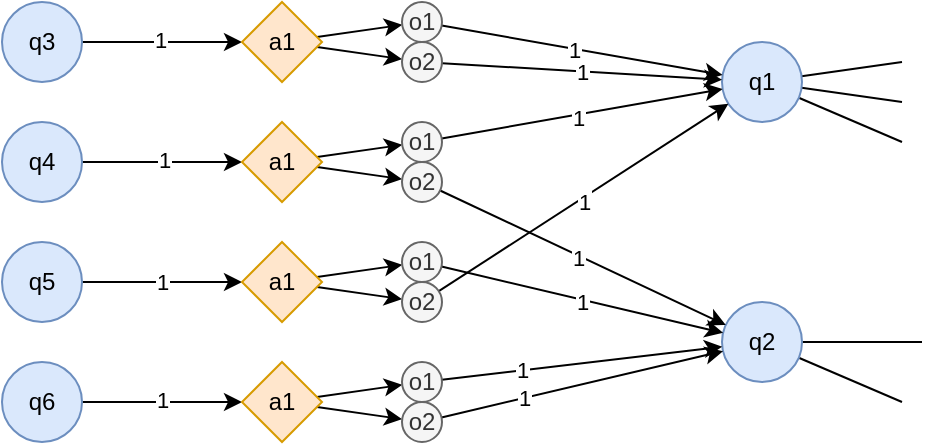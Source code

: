 <mxfile version="20.6.1" type="device" pages="4"><diagram id="MVy_TFlrahvx4tFihHaz" name="exhaustive-backup"><mxGraphModel dx="601" dy="447" grid="1" gridSize="10" guides="1" tooltips="1" connect="1" arrows="1" fold="1" page="1" pageScale="1" pageWidth="1169" pageHeight="827" math="0" shadow="0"><root><mxCell id="0"/><mxCell id="1" parent="0"/><mxCell id="obQ3htd_sz3xnoztkVlF-36" style="edgeStyle=none;rounded=0;orthogonalLoop=1;jettySize=auto;html=1;" edge="1" parent="1" source="obQ3htd_sz3xnoztkVlF-4" target="obQ3htd_sz3xnoztkVlF-6"><mxGeometry relative="1" as="geometry"/></mxCell><mxCell id="2yMp_U23zr6mJAAuqa83-34" value="1" style="edgeLabel;html=1;align=center;verticalAlign=middle;resizable=0;points=[];" vertex="1" connectable="0" parent="obQ3htd_sz3xnoztkVlF-36"><mxGeometry x="-0.024" y="1" relative="1" as="geometry"><mxPoint as="offset"/></mxGeometry></mxCell><mxCell id="obQ3htd_sz3xnoztkVlF-4" value="q3" style="ellipse;whiteSpace=wrap;html=1;aspect=fixed;fillColor=#dae8fc;strokeColor=#6c8ebf;" vertex="1" parent="1"><mxGeometry x="160" y="180" width="40" height="40" as="geometry"/></mxCell><mxCell id="2yMp_U23zr6mJAAuqa83-3" style="edgeStyle=none;rounded=0;orthogonalLoop=1;jettySize=auto;html=1;endArrow=classic;endFill=1;" edge="1" parent="1" source="obQ3htd_sz3xnoztkVlF-6" target="2yMp_U23zr6mJAAuqa83-1"><mxGeometry relative="1" as="geometry"/></mxCell><mxCell id="2yMp_U23zr6mJAAuqa83-4" style="edgeStyle=none;rounded=0;orthogonalLoop=1;jettySize=auto;html=1;endArrow=classic;endFill=1;" edge="1" parent="1" source="obQ3htd_sz3xnoztkVlF-6" target="2yMp_U23zr6mJAAuqa83-2"><mxGeometry relative="1" as="geometry"/></mxCell><mxCell id="obQ3htd_sz3xnoztkVlF-6" value="a1" style="rhombus;whiteSpace=wrap;html=1;aspect=fixed;fillColor=#ffe6cc;strokeColor=#d79b00;" vertex="1" parent="1"><mxGeometry x="280" y="180" width="40" height="40" as="geometry"/></mxCell><mxCell id="obQ3htd_sz3xnoztkVlF-37" style="edgeStyle=none;rounded=0;orthogonalLoop=1;jettySize=auto;html=1;" edge="1" parent="1" source="obQ3htd_sz3xnoztkVlF-13" target="obQ3htd_sz3xnoztkVlF-14"><mxGeometry relative="1" as="geometry"/></mxCell><mxCell id="2yMp_U23zr6mJAAuqa83-35" value="1" style="edgeLabel;html=1;align=center;verticalAlign=middle;resizable=0;points=[];" vertex="1" connectable="0" parent="obQ3htd_sz3xnoztkVlF-37"><mxGeometry x="0.018" y="1" relative="1" as="geometry"><mxPoint as="offset"/></mxGeometry></mxCell><mxCell id="obQ3htd_sz3xnoztkVlF-13" value="q4" style="ellipse;whiteSpace=wrap;html=1;aspect=fixed;fillColor=#dae8fc;strokeColor=#6c8ebf;" vertex="1" parent="1"><mxGeometry x="160" y="240" width="40" height="40" as="geometry"/></mxCell><mxCell id="2yMp_U23zr6mJAAuqa83-15" style="edgeStyle=none;rounded=0;orthogonalLoop=1;jettySize=auto;html=1;endArrow=classic;endFill=1;" edge="1" parent="1" source="obQ3htd_sz3xnoztkVlF-14" target="2yMp_U23zr6mJAAuqa83-6"><mxGeometry relative="1" as="geometry"/></mxCell><mxCell id="2yMp_U23zr6mJAAuqa83-16" style="edgeStyle=none;rounded=0;orthogonalLoop=1;jettySize=auto;html=1;endArrow=classic;endFill=1;" edge="1" parent="1" source="obQ3htd_sz3xnoztkVlF-14" target="2yMp_U23zr6mJAAuqa83-5"><mxGeometry relative="1" as="geometry"/></mxCell><mxCell id="obQ3htd_sz3xnoztkVlF-14" value="a1" style="rhombus;whiteSpace=wrap;html=1;aspect=fixed;fillColor=#ffe6cc;strokeColor=#d79b00;" vertex="1" parent="1"><mxGeometry x="280" y="240" width="40" height="40" as="geometry"/></mxCell><mxCell id="obQ3htd_sz3xnoztkVlF-38" value="1" style="edgeStyle=none;rounded=0;orthogonalLoop=1;jettySize=auto;html=1;" edge="1" parent="1" source="obQ3htd_sz3xnoztkVlF-18" target="obQ3htd_sz3xnoztkVlF-19"><mxGeometry relative="1" as="geometry"/></mxCell><mxCell id="obQ3htd_sz3xnoztkVlF-18" value="q5" style="ellipse;whiteSpace=wrap;html=1;aspect=fixed;fillColor=#dae8fc;strokeColor=#6c8ebf;" vertex="1" parent="1"><mxGeometry x="160" y="300" width="40" height="40" as="geometry"/></mxCell><mxCell id="2yMp_U23zr6mJAAuqa83-13" style="edgeStyle=none;rounded=0;orthogonalLoop=1;jettySize=auto;html=1;endArrow=classic;endFill=1;" edge="1" parent="1" source="obQ3htd_sz3xnoztkVlF-19" target="2yMp_U23zr6mJAAuqa83-8"><mxGeometry relative="1" as="geometry"/></mxCell><mxCell id="2yMp_U23zr6mJAAuqa83-14" style="edgeStyle=none;rounded=0;orthogonalLoop=1;jettySize=auto;html=1;endArrow=classic;endFill=1;" edge="1" parent="1" source="obQ3htd_sz3xnoztkVlF-19" target="2yMp_U23zr6mJAAuqa83-7"><mxGeometry relative="1" as="geometry"/></mxCell><mxCell id="obQ3htd_sz3xnoztkVlF-19" value="a1" style="rhombus;whiteSpace=wrap;html=1;aspect=fixed;fillColor=#ffe6cc;strokeColor=#d79b00;" vertex="1" parent="1"><mxGeometry x="280" y="300" width="40" height="40" as="geometry"/></mxCell><mxCell id="obQ3htd_sz3xnoztkVlF-39" style="edgeStyle=none;rounded=0;orthogonalLoop=1;jettySize=auto;html=1;" edge="1" parent="1" source="obQ3htd_sz3xnoztkVlF-21" target="obQ3htd_sz3xnoztkVlF-22"><mxGeometry relative="1" as="geometry"/></mxCell><mxCell id="2yMp_U23zr6mJAAuqa83-36" value="1" style="edgeLabel;html=1;align=center;verticalAlign=middle;resizable=0;points=[];" vertex="1" connectable="0" parent="obQ3htd_sz3xnoztkVlF-39"><mxGeometry x="0.004" y="1" relative="1" as="geometry"><mxPoint as="offset"/></mxGeometry></mxCell><mxCell id="obQ3htd_sz3xnoztkVlF-21" value="q6" style="ellipse;whiteSpace=wrap;html=1;aspect=fixed;fillColor=#dae8fc;strokeColor=#6c8ebf;" vertex="1" parent="1"><mxGeometry x="160" y="360" width="40" height="40" as="geometry"/></mxCell><mxCell id="2yMp_U23zr6mJAAuqa83-11" style="edgeStyle=none;rounded=0;orthogonalLoop=1;jettySize=auto;html=1;endArrow=classic;endFill=1;" edge="1" parent="1" source="obQ3htd_sz3xnoztkVlF-22" target="2yMp_U23zr6mJAAuqa83-10"><mxGeometry relative="1" as="geometry"/></mxCell><mxCell id="2yMp_U23zr6mJAAuqa83-12" style="edgeStyle=none;rounded=0;orthogonalLoop=1;jettySize=auto;html=1;endArrow=classic;endFill=1;" edge="1" parent="1" source="obQ3htd_sz3xnoztkVlF-22" target="2yMp_U23zr6mJAAuqa83-9"><mxGeometry relative="1" as="geometry"/></mxCell><mxCell id="obQ3htd_sz3xnoztkVlF-22" value="a1" style="rhombus;whiteSpace=wrap;html=1;aspect=fixed;fillColor=#ffe6cc;strokeColor=#d79b00;" vertex="1" parent="1"><mxGeometry x="280" y="360" width="40" height="40" as="geometry"/></mxCell><mxCell id="nk7TMmY-0yrjz8QHl-qQ-1" style="edgeStyle=none;rounded=0;orthogonalLoop=1;jettySize=auto;html=1;endArrow=none;endFill=0;" edge="1" parent="1" source="nk7TMmY-0yrjz8QHl-qQ-4"><mxGeometry relative="1" as="geometry"><mxPoint x="610" y="210" as="targetPoint"/></mxGeometry></mxCell><mxCell id="nk7TMmY-0yrjz8QHl-qQ-2" style="edgeStyle=none;rounded=0;orthogonalLoop=1;jettySize=auto;html=1;endArrow=none;endFill=0;" edge="1" parent="1" source="nk7TMmY-0yrjz8QHl-qQ-4"><mxGeometry relative="1" as="geometry"><mxPoint x="610" y="230" as="targetPoint"/></mxGeometry></mxCell><mxCell id="nk7TMmY-0yrjz8QHl-qQ-3" style="edgeStyle=none;rounded=0;orthogonalLoop=1;jettySize=auto;html=1;endArrow=none;endFill=0;" edge="1" parent="1" source="nk7TMmY-0yrjz8QHl-qQ-4"><mxGeometry relative="1" as="geometry"><mxPoint x="610" y="250" as="targetPoint"/></mxGeometry></mxCell><mxCell id="nk7TMmY-0yrjz8QHl-qQ-4" value="q1" style="ellipse;whiteSpace=wrap;html=1;aspect=fixed;fillColor=#dae8fc;strokeColor=#6c8ebf;" vertex="1" parent="1"><mxGeometry x="520" y="200" width="40" height="40" as="geometry"/></mxCell><mxCell id="nk7TMmY-0yrjz8QHl-qQ-5" style="edgeStyle=none;rounded=0;orthogonalLoop=1;jettySize=auto;html=1;endArrow=none;endFill=0;" edge="1" parent="1" source="nk7TMmY-0yrjz8QHl-qQ-7"><mxGeometry relative="1" as="geometry"><mxPoint x="620" y="350" as="targetPoint"/></mxGeometry></mxCell><mxCell id="nk7TMmY-0yrjz8QHl-qQ-6" style="edgeStyle=none;rounded=0;orthogonalLoop=1;jettySize=auto;html=1;endArrow=none;endFill=0;" edge="1" parent="1" source="nk7TMmY-0yrjz8QHl-qQ-7"><mxGeometry relative="1" as="geometry"><mxPoint x="610" y="380" as="targetPoint"/></mxGeometry></mxCell><mxCell id="nk7TMmY-0yrjz8QHl-qQ-7" value="q2" style="ellipse;whiteSpace=wrap;html=1;aspect=fixed;fillColor=#dae8fc;strokeColor=#6c8ebf;" vertex="1" parent="1"><mxGeometry x="520" y="330" width="40" height="40" as="geometry"/></mxCell><mxCell id="2yMp_U23zr6mJAAuqa83-17" style="edgeStyle=none;rounded=0;orthogonalLoop=1;jettySize=auto;html=1;endArrow=classic;endFill=1;" edge="1" parent="1" source="2yMp_U23zr6mJAAuqa83-1" target="nk7TMmY-0yrjz8QHl-qQ-4"><mxGeometry relative="1" as="geometry"/></mxCell><mxCell id="2yMp_U23zr6mJAAuqa83-33" value="1" style="edgeLabel;html=1;align=center;verticalAlign=middle;resizable=0;points=[];" vertex="1" connectable="0" parent="2yMp_U23zr6mJAAuqa83-17"><mxGeometry x="-0.063" relative="1" as="geometry"><mxPoint as="offset"/></mxGeometry></mxCell><mxCell id="2yMp_U23zr6mJAAuqa83-1" value="o1" style="ellipse;whiteSpace=wrap;html=1;aspect=fixed;fillColor=#f5f5f5;fontColor=#333333;strokeColor=#666666;" vertex="1" parent="1"><mxGeometry x="360" y="180" width="20" height="20" as="geometry"/></mxCell><mxCell id="2yMp_U23zr6mJAAuqa83-18" value="1" style="edgeStyle=none;rounded=0;orthogonalLoop=1;jettySize=auto;html=1;endArrow=classic;endFill=1;" edge="1" parent="1" source="2yMp_U23zr6mJAAuqa83-2" target="nk7TMmY-0yrjz8QHl-qQ-4"><mxGeometry relative="1" as="geometry"/></mxCell><mxCell id="2yMp_U23zr6mJAAuqa83-2" value="o2" style="ellipse;whiteSpace=wrap;html=1;aspect=fixed;fillColor=#f5f5f5;fontColor=#333333;strokeColor=#666666;" vertex="1" parent="1"><mxGeometry x="360" y="200" width="20" height="20" as="geometry"/></mxCell><mxCell id="2yMp_U23zr6mJAAuqa83-19" style="edgeStyle=none;rounded=0;orthogonalLoop=1;jettySize=auto;html=1;endArrow=classic;endFill=1;" edge="1" parent="1" source="2yMp_U23zr6mJAAuqa83-5" target="nk7TMmY-0yrjz8QHl-qQ-4"><mxGeometry relative="1" as="geometry"/></mxCell><mxCell id="2yMp_U23zr6mJAAuqa83-30" value="1" style="edgeLabel;html=1;align=center;verticalAlign=middle;resizable=0;points=[];" vertex="1" connectable="0" parent="2yMp_U23zr6mJAAuqa83-19"><mxGeometry x="-0.032" y="-1" relative="1" as="geometry"><mxPoint as="offset"/></mxGeometry></mxCell><mxCell id="2yMp_U23zr6mJAAuqa83-5" value="o1" style="ellipse;whiteSpace=wrap;html=1;aspect=fixed;fillColor=#f5f5f5;fontColor=#333333;strokeColor=#666666;" vertex="1" parent="1"><mxGeometry x="360" y="240" width="20" height="20" as="geometry"/></mxCell><mxCell id="2yMp_U23zr6mJAAuqa83-20" style="edgeStyle=none;rounded=0;orthogonalLoop=1;jettySize=auto;html=1;endArrow=classic;endFill=1;" edge="1" parent="1" source="2yMp_U23zr6mJAAuqa83-6" target="nk7TMmY-0yrjz8QHl-qQ-7"><mxGeometry relative="1" as="geometry"/></mxCell><mxCell id="2yMp_U23zr6mJAAuqa83-31" value="1" style="edgeLabel;html=1;align=center;verticalAlign=middle;resizable=0;points=[];" vertex="1" connectable="0" parent="2yMp_U23zr6mJAAuqa83-20"><mxGeometry x="-0.032" y="-1" relative="1" as="geometry"><mxPoint as="offset"/></mxGeometry></mxCell><mxCell id="2yMp_U23zr6mJAAuqa83-6" value="o2" style="ellipse;whiteSpace=wrap;html=1;aspect=fixed;fillColor=#f5f5f5;fontColor=#333333;strokeColor=#666666;" vertex="1" parent="1"><mxGeometry x="360" y="260" width="20" height="20" as="geometry"/></mxCell><mxCell id="2yMp_U23zr6mJAAuqa83-21" style="edgeStyle=none;rounded=0;orthogonalLoop=1;jettySize=auto;html=1;endArrow=classic;endFill=1;" edge="1" parent="1" source="2yMp_U23zr6mJAAuqa83-7" target="nk7TMmY-0yrjz8QHl-qQ-7"><mxGeometry relative="1" as="geometry"/></mxCell><mxCell id="2yMp_U23zr6mJAAuqa83-27" value="1" style="edgeLabel;html=1;align=center;verticalAlign=middle;resizable=0;points=[];" vertex="1" connectable="0" parent="2yMp_U23zr6mJAAuqa83-21"><mxGeometry x="-0.369" relative="1" as="geometry"><mxPoint x="26" y="7" as="offset"/></mxGeometry></mxCell><mxCell id="2yMp_U23zr6mJAAuqa83-7" value="o1" style="ellipse;whiteSpace=wrap;html=1;aspect=fixed;fillColor=#f5f5f5;fontColor=#333333;strokeColor=#666666;" vertex="1" parent="1"><mxGeometry x="360" y="300" width="20" height="20" as="geometry"/></mxCell><mxCell id="2yMp_U23zr6mJAAuqa83-22" style="edgeStyle=none;rounded=0;orthogonalLoop=1;jettySize=auto;html=1;endArrow=classic;endFill=1;" edge="1" parent="1" source="2yMp_U23zr6mJAAuqa83-8" target="nk7TMmY-0yrjz8QHl-qQ-4"><mxGeometry relative="1" as="geometry"/></mxCell><mxCell id="2yMp_U23zr6mJAAuqa83-29" value="1" style="edgeLabel;html=1;align=center;verticalAlign=middle;resizable=0;points=[];" vertex="1" connectable="0" parent="2yMp_U23zr6mJAAuqa83-22"><mxGeometry x="-0.561" relative="1" as="geometry"><mxPoint x="40" y="-24" as="offset"/></mxGeometry></mxCell><mxCell id="2yMp_U23zr6mJAAuqa83-8" value="o2" style="ellipse;whiteSpace=wrap;html=1;aspect=fixed;fillColor=#f5f5f5;fontColor=#333333;strokeColor=#666666;" vertex="1" parent="1"><mxGeometry x="360" y="320" width="20" height="20" as="geometry"/></mxCell><mxCell id="2yMp_U23zr6mJAAuqa83-23" style="edgeStyle=none;rounded=0;orthogonalLoop=1;jettySize=auto;html=1;endArrow=classic;endFill=1;" edge="1" parent="1" source="2yMp_U23zr6mJAAuqa83-9" target="nk7TMmY-0yrjz8QHl-qQ-7"><mxGeometry relative="1" as="geometry"/></mxCell><mxCell id="2yMp_U23zr6mJAAuqa83-26" value="1" style="edgeLabel;html=1;align=center;verticalAlign=middle;resizable=0;points=[];" vertex="1" connectable="0" parent="2yMp_U23zr6mJAAuqa83-23"><mxGeometry x="-0.43" relative="1" as="geometry"><mxPoint as="offset"/></mxGeometry></mxCell><mxCell id="2yMp_U23zr6mJAAuqa83-9" value="o1" style="ellipse;whiteSpace=wrap;html=1;aspect=fixed;fillColor=#f5f5f5;fontColor=#333333;strokeColor=#666666;" vertex="1" parent="1"><mxGeometry x="360" y="360" width="20" height="20" as="geometry"/></mxCell><mxCell id="2yMp_U23zr6mJAAuqa83-24" style="edgeStyle=none;rounded=0;orthogonalLoop=1;jettySize=auto;html=1;endArrow=classic;endFill=1;" edge="1" parent="1" source="2yMp_U23zr6mJAAuqa83-10" target="nk7TMmY-0yrjz8QHl-qQ-7"><mxGeometry relative="1" as="geometry"/></mxCell><mxCell id="2yMp_U23zr6mJAAuqa83-25" value="1" style="edgeLabel;html=1;align=center;verticalAlign=middle;resizable=0;points=[];" vertex="1" connectable="0" parent="2yMp_U23zr6mJAAuqa83-24"><mxGeometry x="-0.414" relative="1" as="geometry"><mxPoint as="offset"/></mxGeometry></mxCell><mxCell id="2yMp_U23zr6mJAAuqa83-10" value="o2" style="ellipse;whiteSpace=wrap;html=1;aspect=fixed;fillColor=#f5f5f5;fontColor=#333333;strokeColor=#666666;" vertex="1" parent="1"><mxGeometry x="360" y="380" width="20" height="20" as="geometry"/></mxCell></root></mxGraphModel></diagram><diagram id="qOJnyEWflGdZ5CCu8p_-" name="fsc"><mxGraphModel dx="421" dy="313" grid="1" gridSize="10" guides="1" tooltips="1" connect="1" arrows="1" fold="1" page="1" pageScale="1" pageWidth="1169" pageHeight="827" math="0" shadow="0"><root><mxCell id="0"/><mxCell id="1" parent="0"/><mxCell id="DLr5lT490FnyK6hsYGxa-40" style="edgeStyle=none;rounded=0;orthogonalLoop=1;jettySize=auto;html=1;endArrow=classic;endFill=1;" edge="1" parent="1" source="DLr5lT490FnyK6hsYGxa-7" target="DLr5lT490FnyK6hsYGxa-12"><mxGeometry relative="1" as="geometry"/></mxCell><mxCell id="DLr5lT490FnyK6hsYGxa-44" value="0.2" style="edgeLabel;html=1;align=center;verticalAlign=middle;resizable=0;points=[];" vertex="1" connectable="0" parent="DLr5lT490FnyK6hsYGxa-40"><mxGeometry x="-0.057" y="2" relative="1" as="geometry"><mxPoint as="offset"/></mxGeometry></mxCell><mxCell id="DLr5lT490FnyK6hsYGxa-41" style="edgeStyle=none;rounded=0;orthogonalLoop=1;jettySize=auto;html=1;endArrow=classic;endFill=1;" edge="1" parent="1" source="DLr5lT490FnyK6hsYGxa-7" target="DLr5lT490FnyK6hsYGxa-39"><mxGeometry relative="1" as="geometry"/></mxCell><mxCell id="DLr5lT490FnyK6hsYGxa-45" value="0.8" style="edgeLabel;html=1;align=center;verticalAlign=middle;resizable=0;points=[];" vertex="1" connectable="0" parent="DLr5lT490FnyK6hsYGxa-41"><mxGeometry x="-0.431" y="-1" relative="1" as="geometry"><mxPoint x="1" y="9" as="offset"/></mxGeometry></mxCell><mxCell id="DLr5lT490FnyK6hsYGxa-7" value="q0" style="ellipse;whiteSpace=wrap;html=1;aspect=fixed;fillColor=#dae8fc;strokeColor=#6c8ebf;" vertex="1" parent="1"><mxGeometry x="320" y="240" width="40" height="40" as="geometry"/></mxCell><mxCell id="mSyzKFYgjxHfduIa2KDk-22" style="edgeStyle=none;rounded=0;orthogonalLoop=1;jettySize=auto;html=1;endArrow=classic;endFill=1;" edge="1" parent="1" source="DLr5lT490FnyK6hsYGxa-12" target="mSyzKFYgjxHfduIa2KDk-21"><mxGeometry relative="1" as="geometry"/></mxCell><mxCell id="mSyzKFYgjxHfduIa2KDk-29" style="edgeStyle=none;rounded=0;orthogonalLoop=1;jettySize=auto;html=1;endArrow=classic;endFill=1;" edge="1" parent="1" source="DLr5lT490FnyK6hsYGxa-12" target="mSyzKFYgjxHfduIa2KDk-28"><mxGeometry relative="1" as="geometry"/></mxCell><mxCell id="DLr5lT490FnyK6hsYGxa-12" value="a1" style="rhombus;whiteSpace=wrap;html=1;aspect=fixed;fillColor=#ffe6cc;strokeColor=#d79b00;" vertex="1" parent="1"><mxGeometry x="400" y="240" width="40" height="40" as="geometry"/></mxCell><mxCell id="mSyzKFYgjxHfduIa2KDk-2" value="" style="edgeStyle=orthogonalEdgeStyle;curved=1;rounded=0;orthogonalLoop=1;jettySize=auto;html=1;endArrow=classic;endFill=1;" edge="1" parent="1" source="DLr5lT490FnyK6hsYGxa-39" target="mSyzKFYgjxHfduIa2KDk-1"><mxGeometry relative="1" as="geometry"/></mxCell><mxCell id="mSyzKFYgjxHfduIa2KDk-8" style="rounded=0;orthogonalLoop=1;jettySize=auto;html=1;endArrow=classic;endFill=1;" edge="1" parent="1" source="DLr5lT490FnyK6hsYGxa-39" target="mSyzKFYgjxHfduIa2KDk-7"><mxGeometry relative="1" as="geometry"/></mxCell><mxCell id="DLr5lT490FnyK6hsYGxa-39" value="a2" style="rhombus;whiteSpace=wrap;html=1;aspect=fixed;fillColor=#ffe6cc;strokeColor=#d79b00;" vertex="1" parent="1"><mxGeometry x="320" y="320" width="40" height="40" as="geometry"/></mxCell><mxCell id="DLr5lT490FnyK6hsYGxa-53" style="edgeStyle=orthogonalEdgeStyle;curved=1;rounded=0;orthogonalLoop=1;jettySize=auto;html=1;endArrow=classic;endFill=1;" edge="1" parent="1" source="DLr5lT490FnyK6hsYGxa-42" target="DLr5lT490FnyK6hsYGxa-52"><mxGeometry relative="1" as="geometry"/></mxCell><mxCell id="DLr5lT490FnyK6hsYGxa-54" value="1" style="edgeLabel;html=1;align=center;verticalAlign=middle;resizable=0;points=[];" vertex="1" connectable="0" parent="DLr5lT490FnyK6hsYGxa-53"><mxGeometry x="-0.093" y="1" relative="1" as="geometry"><mxPoint as="offset"/></mxGeometry></mxCell><mxCell id="DLr5lT490FnyK6hsYGxa-42" value="q1" style="ellipse;whiteSpace=wrap;html=1;aspect=fixed;fillColor=#dae8fc;strokeColor=#6c8ebf;" vertex="1" parent="1"><mxGeometry x="480" y="394" width="40" height="40" as="geometry"/></mxCell><mxCell id="mSyzKFYgjxHfduIa2KDk-16" style="edgeStyle=orthogonalEdgeStyle;curved=1;rounded=0;orthogonalLoop=1;jettySize=auto;html=1;entryX=0.5;entryY=1;entryDx=0;entryDy=0;endArrow=classic;endFill=1;" edge="1" parent="1" source="DLr5lT490FnyK6hsYGxa-52" target="mSyzKFYgjxHfduIa2KDk-15"><mxGeometry relative="1" as="geometry"/></mxCell><mxCell id="mSyzKFYgjxHfduIa2KDk-32" style="edgeStyle=none;rounded=0;orthogonalLoop=1;jettySize=auto;html=1;endArrow=classic;endFill=1;" edge="1" parent="1" source="DLr5lT490FnyK6hsYGxa-52" target="mSyzKFYgjxHfduIa2KDk-31"><mxGeometry relative="1" as="geometry"/></mxCell><mxCell id="DLr5lT490FnyK6hsYGxa-52" value="a2" style="rhombus;whiteSpace=wrap;html=1;aspect=fixed;fillColor=#ffe6cc;strokeColor=#d79b00;" vertex="1" parent="1"><mxGeometry x="480" y="320" width="40" height="40" as="geometry"/></mxCell><mxCell id="mSyzKFYgjxHfduIa2KDk-3" style="edgeStyle=orthogonalEdgeStyle;curved=1;rounded=0;orthogonalLoop=1;jettySize=auto;html=1;entryX=0;entryY=0.5;entryDx=0;entryDy=0;endArrow=classic;endFill=1;" edge="1" parent="1" source="mSyzKFYgjxHfduIa2KDk-1" target="DLr5lT490FnyK6hsYGxa-7"><mxGeometry relative="1" as="geometry"><Array as="points"><mxPoint x="290" y="414"/><mxPoint x="290" y="260"/></Array></mxGeometry></mxCell><mxCell id="mSyzKFYgjxHfduIa2KDk-4" value="0.5" style="edgeLabel;html=1;align=center;verticalAlign=middle;resizable=0;points=[];" vertex="1" connectable="0" parent="mSyzKFYgjxHfduIa2KDk-3"><mxGeometry x="0.167" y="1" relative="1" as="geometry"><mxPoint as="offset"/></mxGeometry></mxCell><mxCell id="mSyzKFYgjxHfduIa2KDk-5" style="edgeStyle=orthogonalEdgeStyle;curved=1;rounded=0;orthogonalLoop=1;jettySize=auto;html=1;entryX=0;entryY=0.5;entryDx=0;entryDy=0;endArrow=classic;endFill=1;" edge="1" parent="1" source="mSyzKFYgjxHfduIa2KDk-1" target="DLr5lT490FnyK6hsYGxa-42"><mxGeometry relative="1" as="geometry"/></mxCell><mxCell id="mSyzKFYgjxHfduIa2KDk-6" value="0.5" style="edgeLabel;html=1;align=center;verticalAlign=middle;resizable=0;points=[];" vertex="1" connectable="0" parent="mSyzKFYgjxHfduIa2KDk-5"><mxGeometry x="0.393" y="22" relative="1" as="geometry"><mxPoint x="-20" y="12" as="offset"/></mxGeometry></mxCell><mxCell id="mSyzKFYgjxHfduIa2KDk-1" value="o1" style="ellipse;whiteSpace=wrap;html=1;aspect=fixed;fillColor=#f5f5f5;fontColor=#333333;strokeColor=#666666;" vertex="1" parent="1"><mxGeometry x="330" y="404" width="20" height="20" as="geometry"/></mxCell><mxCell id="mSyzKFYgjxHfduIa2KDk-11" style="rounded=0;orthogonalLoop=1;jettySize=auto;html=1;endArrow=classic;endFill=1;" edge="1" parent="1" source="mSyzKFYgjxHfduIa2KDk-7" target="DLr5lT490FnyK6hsYGxa-7"><mxGeometry relative="1" as="geometry"/></mxCell><mxCell id="mSyzKFYgjxHfduIa2KDk-12" value="1" style="edgeLabel;html=1;align=center;verticalAlign=middle;resizable=0;points=[];" vertex="1" connectable="0" parent="mSyzKFYgjxHfduIa2KDk-11"><mxGeometry x="-0.439" y="-2" relative="1" as="geometry"><mxPoint x="-2" y="-6" as="offset"/></mxGeometry></mxCell><mxCell id="mSyzKFYgjxHfduIa2KDk-7" value="o2" style="ellipse;whiteSpace=wrap;html=1;aspect=fixed;fillColor=#f5f5f5;fontColor=#333333;strokeColor=#666666;" vertex="1" parent="1"><mxGeometry x="380" y="330" width="20" height="20" as="geometry"/></mxCell><mxCell id="mSyzKFYgjxHfduIa2KDk-19" style="edgeStyle=orthogonalEdgeStyle;curved=1;rounded=0;orthogonalLoop=1;jettySize=auto;html=1;endArrow=classic;endFill=1;" edge="1" parent="1" source="mSyzKFYgjxHfduIa2KDk-15" target="DLr5lT490FnyK6hsYGxa-7"><mxGeometry relative="1" as="geometry"><Array as="points"><mxPoint x="500" y="210"/><mxPoint x="340" y="210"/></Array></mxGeometry></mxCell><mxCell id="mSyzKFYgjxHfduIa2KDk-27" value="0.75" style="edgeLabel;html=1;align=center;verticalAlign=middle;resizable=0;points=[];" vertex="1" connectable="0" parent="mSyzKFYgjxHfduIa2KDk-19"><mxGeometry x="0.052" y="2" relative="1" as="geometry"><mxPoint x="81" as="offset"/></mxGeometry></mxCell><mxCell id="mSyzKFYgjxHfduIa2KDk-20" style="edgeStyle=orthogonalEdgeStyle;curved=1;rounded=0;orthogonalLoop=1;jettySize=auto;html=1;endArrow=classic;endFill=1;" edge="1" parent="1" source="mSyzKFYgjxHfduIa2KDk-15" target="DLr5lT490FnyK6hsYGxa-42"><mxGeometry relative="1" as="geometry"><Array as="points"><mxPoint x="550" y="260"/><mxPoint x="550" y="414"/></Array></mxGeometry></mxCell><mxCell id="mSyzKFYgjxHfduIa2KDk-26" value="0.25" style="edgeLabel;html=1;align=center;verticalAlign=middle;resizable=0;points=[];" vertex="1" connectable="0" parent="mSyzKFYgjxHfduIa2KDk-20"><mxGeometry x="0.048" y="1" relative="1" as="geometry"><mxPoint as="offset"/></mxGeometry></mxCell><mxCell id="mSyzKFYgjxHfduIa2KDk-15" value="o1" style="ellipse;whiteSpace=wrap;html=1;aspect=fixed;fillColor=#f5f5f5;fontColor=#333333;strokeColor=#666666;" vertex="1" parent="1"><mxGeometry x="490" y="250" width="20" height="20" as="geometry"/></mxCell><mxCell id="mSyzKFYgjxHfduIa2KDk-23" style="edgeStyle=none;rounded=0;orthogonalLoop=1;jettySize=auto;html=1;endArrow=classic;endFill=1;" edge="1" parent="1" source="mSyzKFYgjxHfduIa2KDk-21" target="DLr5lT490FnyK6hsYGxa-7"><mxGeometry relative="1" as="geometry"/></mxCell><mxCell id="mSyzKFYgjxHfduIa2KDk-25" value="0.3" style="edgeLabel;html=1;align=center;verticalAlign=middle;resizable=0;points=[];" vertex="1" connectable="0" parent="mSyzKFYgjxHfduIa2KDk-23"><mxGeometry x="-0.21" y="-1" relative="1" as="geometry"><mxPoint as="offset"/></mxGeometry></mxCell><mxCell id="mSyzKFYgjxHfduIa2KDk-35" style="rounded=0;orthogonalLoop=1;jettySize=auto;html=1;endArrow=classic;endFill=1;" edge="1" parent="1" source="mSyzKFYgjxHfduIa2KDk-21" target="DLr5lT490FnyK6hsYGxa-42"><mxGeometry relative="1" as="geometry"/></mxCell><mxCell id="mSyzKFYgjxHfduIa2KDk-36" value="0.7" style="edgeLabel;html=1;align=center;verticalAlign=middle;resizable=0;points=[];" vertex="1" connectable="0" parent="mSyzKFYgjxHfduIa2KDk-35"><mxGeometry x="-0.582" relative="1" as="geometry"><mxPoint as="offset"/></mxGeometry></mxCell><mxCell id="mSyzKFYgjxHfduIa2KDk-21" value="o1" style="ellipse;whiteSpace=wrap;html=1;aspect=fixed;fillColor=#f5f5f5;fontColor=#333333;strokeColor=#666666;" vertex="1" parent="1"><mxGeometry x="410" y="300" width="20" height="20" as="geometry"/></mxCell><mxCell id="mSyzKFYgjxHfduIa2KDk-30" value="1" style="edgeStyle=none;rounded=0;orthogonalLoop=1;jettySize=auto;html=1;endArrow=classic;endFill=1;" edge="1" parent="1" source="mSyzKFYgjxHfduIa2KDk-28" target="DLr5lT490FnyK6hsYGxa-42"><mxGeometry relative="1" as="geometry"/></mxCell><mxCell id="mSyzKFYgjxHfduIa2KDk-28" value="o2" style="ellipse;whiteSpace=wrap;html=1;aspect=fixed;fillColor=#f5f5f5;fontColor=#333333;strokeColor=#666666;" vertex="1" parent="1"><mxGeometry x="450" y="300" width="20" height="20" as="geometry"/></mxCell><mxCell id="mSyzKFYgjxHfduIa2KDk-33" style="edgeStyle=orthogonalEdgeStyle;rounded=0;orthogonalLoop=1;jettySize=auto;html=1;endArrow=classic;endFill=1;curved=1;" edge="1" parent="1" source="mSyzKFYgjxHfduIa2KDk-31" target="DLr5lT490FnyK6hsYGxa-7"><mxGeometry relative="1" as="geometry"><Array as="points"><mxPoint x="470" y="210"/><mxPoint x="340" y="210"/></Array></mxGeometry></mxCell><mxCell id="mSyzKFYgjxHfduIa2KDk-34" value="1" style="edgeLabel;html=1;align=center;verticalAlign=middle;resizable=0;points=[];" vertex="1" connectable="0" parent="mSyzKFYgjxHfduIa2KDk-33"><mxGeometry x="-0.87" y="1" relative="1" as="geometry"><mxPoint x="-9" as="offset"/></mxGeometry></mxCell><mxCell id="mSyzKFYgjxHfduIa2KDk-31" value="o2" style="ellipse;whiteSpace=wrap;html=1;aspect=fixed;fillColor=#f5f5f5;fontColor=#333333;strokeColor=#666666;" vertex="1" parent="1"><mxGeometry x="460" y="250" width="20" height="20" as="geometry"/></mxCell></root></mxGraphModel></diagram><diagram id="yPAYQh9nXYXB4luBfDLM" name="policy-tree"><mxGraphModel dx="722" dy="536" grid="1" gridSize="10" guides="1" tooltips="1" connect="1" arrows="1" fold="1" page="1" pageScale="1" pageWidth="1169" pageHeight="827" math="0" shadow="0"><root><mxCell id="0"/><mxCell id="1" parent="0"/><mxCell id="j1q_zQZ5LdS2GBrpDFm7-1" style="edgeStyle=none;rounded=0;orthogonalLoop=1;jettySize=auto;html=1;endArrow=classic;endFill=1;" edge="1" parent="1" source="j1q_zQZ5LdS2GBrpDFm7-5" target="j1q_zQZ5LdS2GBrpDFm7-8"><mxGeometry relative="1" as="geometry"/></mxCell><mxCell id="j1q_zQZ5LdS2GBrpDFm7-2" value="0.2" style="edgeLabel;html=1;align=center;verticalAlign=middle;resizable=0;points=[];" vertex="1" connectable="0" parent="j1q_zQZ5LdS2GBrpDFm7-1"><mxGeometry x="-0.057" y="2" relative="1" as="geometry"><mxPoint as="offset"/></mxGeometry></mxCell><mxCell id="j1q_zQZ5LdS2GBrpDFm7-3" style="edgeStyle=none;rounded=0;orthogonalLoop=1;jettySize=auto;html=1;endArrow=classic;endFill=1;" edge="1" parent="1" source="j1q_zQZ5LdS2GBrpDFm7-5" target="j1q_zQZ5LdS2GBrpDFm7-11"><mxGeometry relative="1" as="geometry"/></mxCell><mxCell id="j1q_zQZ5LdS2GBrpDFm7-4" value="0.8" style="edgeLabel;html=1;align=center;verticalAlign=middle;resizable=0;points=[];" vertex="1" connectable="0" parent="j1q_zQZ5LdS2GBrpDFm7-3"><mxGeometry x="-0.431" y="-1" relative="1" as="geometry"><mxPoint x="-18" y="-5" as="offset"/></mxGeometry></mxCell><mxCell id="j1q_zQZ5LdS2GBrpDFm7-5" value="q0" style="ellipse;whiteSpace=wrap;html=1;aspect=fixed;fillColor=#dae8fc;strokeColor=#6c8ebf;" vertex="1" parent="1"><mxGeometry x="530" y="210" width="40" height="40" as="geometry"/></mxCell><mxCell id="j1q_zQZ5LdS2GBrpDFm7-6" style="edgeStyle=none;rounded=0;orthogonalLoop=1;jettySize=auto;html=1;endArrow=classic;endFill=1;" edge="1" parent="1" source="j1q_zQZ5LdS2GBrpDFm7-8" target="j1q_zQZ5LdS2GBrpDFm7-35"><mxGeometry relative="1" as="geometry"/></mxCell><mxCell id="j1q_zQZ5LdS2GBrpDFm7-42" style="edgeStyle=none;rounded=0;orthogonalLoop=1;jettySize=auto;html=1;endArrow=classic;endFill=1;" edge="1" parent="1" source="j1q_zQZ5LdS2GBrpDFm7-8" target="j1q_zQZ5LdS2GBrpDFm7-41"><mxGeometry relative="1" as="geometry"/></mxCell><mxCell id="j1q_zQZ5LdS2GBrpDFm7-8" value="a1" style="rhombus;whiteSpace=wrap;html=1;aspect=fixed;fillColor=#ffe6cc;strokeColor=#d79b00;" vertex="1" parent="1"><mxGeometry x="610" y="250" width="40" height="40" as="geometry"/></mxCell><mxCell id="j1q_zQZ5LdS2GBrpDFm7-45" style="edgeStyle=none;rounded=0;orthogonalLoop=1;jettySize=auto;html=1;endArrow=classic;endFill=1;" edge="1" parent="1" source="j1q_zQZ5LdS2GBrpDFm7-11" target="j1q_zQZ5LdS2GBrpDFm7-43"><mxGeometry relative="1" as="geometry"/></mxCell><mxCell id="j1q_zQZ5LdS2GBrpDFm7-46" style="edgeStyle=none;rounded=0;orthogonalLoop=1;jettySize=auto;html=1;endArrow=classic;endFill=1;" edge="1" parent="1" source="j1q_zQZ5LdS2GBrpDFm7-11" target="j1q_zQZ5LdS2GBrpDFm7-44"><mxGeometry relative="1" as="geometry"/></mxCell><mxCell id="j1q_zQZ5LdS2GBrpDFm7-11" value="a2" style="rhombus;whiteSpace=wrap;html=1;aspect=fixed;fillColor=#ffe6cc;strokeColor=#d79b00;" vertex="1" parent="1"><mxGeometry x="450" y="250" width="40" height="40" as="geometry"/></mxCell><mxCell id="j1q_zQZ5LdS2GBrpDFm7-112" style="edgeStyle=none;rounded=0;orthogonalLoop=1;jettySize=auto;html=1;endArrow=none;endFill=0;" edge="1" parent="1" source="j1q_zQZ5LdS2GBrpDFm7-35"><mxGeometry relative="1" as="geometry"><mxPoint x="580" y="340" as="targetPoint"/></mxGeometry></mxCell><mxCell id="j1q_zQZ5LdS2GBrpDFm7-113" style="edgeStyle=none;rounded=0;orthogonalLoop=1;jettySize=auto;html=1;endArrow=none;endFill=0;" edge="1" parent="1" source="j1q_zQZ5LdS2GBrpDFm7-35"><mxGeometry relative="1" as="geometry"><mxPoint x="600" y="340" as="targetPoint"/></mxGeometry></mxCell><mxCell id="j1q_zQZ5LdS2GBrpDFm7-35" value="o1" style="ellipse;whiteSpace=wrap;html=1;aspect=fixed;fillColor=#f5f5f5;fontColor=#333333;strokeColor=#666666;" vertex="1" parent="1"><mxGeometry x="580" y="310" width="20" height="20" as="geometry"/></mxCell><mxCell id="j1q_zQZ5LdS2GBrpDFm7-114" style="edgeStyle=none;rounded=0;orthogonalLoop=1;jettySize=auto;html=1;endArrow=none;endFill=0;" edge="1" parent="1" source="j1q_zQZ5LdS2GBrpDFm7-41"><mxGeometry relative="1" as="geometry"><mxPoint x="660" y="340" as="targetPoint"/></mxGeometry></mxCell><mxCell id="j1q_zQZ5LdS2GBrpDFm7-115" style="edgeStyle=none;rounded=0;orthogonalLoop=1;jettySize=auto;html=1;endArrow=none;endFill=0;" edge="1" parent="1" source="j1q_zQZ5LdS2GBrpDFm7-41"><mxGeometry relative="1" as="geometry"><mxPoint x="680" y="340" as="targetPoint"/></mxGeometry></mxCell><mxCell id="j1q_zQZ5LdS2GBrpDFm7-41" value="o2" style="ellipse;whiteSpace=wrap;html=1;aspect=fixed;fillColor=#f5f5f5;fontColor=#333333;strokeColor=#666666;" vertex="1" parent="1"><mxGeometry x="660" y="310" width="20" height="20" as="geometry"/></mxCell><mxCell id="j1q_zQZ5LdS2GBrpDFm7-108" style="edgeStyle=none;rounded=0;orthogonalLoop=1;jettySize=auto;html=1;endArrow=classic;endFill=1;" edge="1" parent="1" source="j1q_zQZ5LdS2GBrpDFm7-43" target="j1q_zQZ5LdS2GBrpDFm7-52"><mxGeometry relative="1" as="geometry"/></mxCell><mxCell id="j1q_zQZ5LdS2GBrpDFm7-144" value="0.1" style="edgeLabel;html=1;align=center;verticalAlign=middle;resizable=0;points=[];" vertex="1" connectable="0" parent="j1q_zQZ5LdS2GBrpDFm7-108"><mxGeometry x="-0.18" y="1" relative="1" as="geometry"><mxPoint as="offset"/></mxGeometry></mxCell><mxCell id="j1q_zQZ5LdS2GBrpDFm7-109" style="edgeStyle=none;rounded=0;orthogonalLoop=1;jettySize=auto;html=1;endArrow=classic;endFill=1;" edge="1" parent="1" source="j1q_zQZ5LdS2GBrpDFm7-43" target="j1q_zQZ5LdS2GBrpDFm7-67"><mxGeometry relative="1" as="geometry"/></mxCell><mxCell id="j1q_zQZ5LdS2GBrpDFm7-145" value="0.9" style="edgeLabel;html=1;align=center;verticalAlign=middle;resizable=0;points=[];" vertex="1" connectable="0" parent="j1q_zQZ5LdS2GBrpDFm7-109"><mxGeometry x="0.03" relative="1" as="geometry"><mxPoint as="offset"/></mxGeometry></mxCell><mxCell id="j1q_zQZ5LdS2GBrpDFm7-43" value="o1" style="ellipse;whiteSpace=wrap;html=1;aspect=fixed;fillColor=#f5f5f5;fontColor=#333333;strokeColor=#666666;" vertex="1" parent="1"><mxGeometry x="420" y="310" width="20" height="20" as="geometry"/></mxCell><mxCell id="j1q_zQZ5LdS2GBrpDFm7-110" style="edgeStyle=none;rounded=0;orthogonalLoop=1;jettySize=auto;html=1;endArrow=classic;endFill=1;" edge="1" parent="1" source="j1q_zQZ5LdS2GBrpDFm7-44" target="j1q_zQZ5LdS2GBrpDFm7-82"><mxGeometry relative="1" as="geometry"/></mxCell><mxCell id="j1q_zQZ5LdS2GBrpDFm7-146" value="0.3" style="edgeLabel;html=1;align=center;verticalAlign=middle;resizable=0;points=[];" vertex="1" connectable="0" parent="j1q_zQZ5LdS2GBrpDFm7-110"><mxGeometry x="-0.353" relative="1" as="geometry"><mxPoint as="offset"/></mxGeometry></mxCell><mxCell id="j1q_zQZ5LdS2GBrpDFm7-111" style="edgeStyle=none;rounded=0;orthogonalLoop=1;jettySize=auto;html=1;endArrow=classic;endFill=1;" edge="1" parent="1" source="j1q_zQZ5LdS2GBrpDFm7-44" target="j1q_zQZ5LdS2GBrpDFm7-97"><mxGeometry relative="1" as="geometry"/></mxCell><mxCell id="j1q_zQZ5LdS2GBrpDFm7-147" value="0.7" style="edgeLabel;html=1;align=center;verticalAlign=middle;resizable=0;points=[];" vertex="1" connectable="0" parent="j1q_zQZ5LdS2GBrpDFm7-111"><mxGeometry x="0.148" y="-2" relative="1" as="geometry"><mxPoint as="offset"/></mxGeometry></mxCell><mxCell id="j1q_zQZ5LdS2GBrpDFm7-44" value="o2" style="ellipse;whiteSpace=wrap;html=1;aspect=fixed;fillColor=#f5f5f5;fontColor=#333333;strokeColor=#666666;" vertex="1" parent="1"><mxGeometry x="500" y="310" width="20" height="20" as="geometry"/></mxCell><mxCell id="j1q_zQZ5LdS2GBrpDFm7-48" style="edgeStyle=none;rounded=0;orthogonalLoop=1;jettySize=auto;html=1;endArrow=classic;endFill=1;" edge="1" parent="1" source="j1q_zQZ5LdS2GBrpDFm7-52" target="j1q_zQZ5LdS2GBrpDFm7-55"><mxGeometry relative="1" as="geometry"/></mxCell><mxCell id="j1q_zQZ5LdS2GBrpDFm7-49" value="0.58" style="edgeLabel;html=1;align=center;verticalAlign=middle;resizable=0;points=[];" vertex="1" connectable="0" parent="j1q_zQZ5LdS2GBrpDFm7-48"><mxGeometry x="-0.057" y="2" relative="1" as="geometry"><mxPoint x="17" y="-5" as="offset"/></mxGeometry></mxCell><mxCell id="j1q_zQZ5LdS2GBrpDFm7-50" style="edgeStyle=none;rounded=0;orthogonalLoop=1;jettySize=auto;html=1;endArrow=classic;endFill=1;" edge="1" parent="1" source="j1q_zQZ5LdS2GBrpDFm7-52" target="j1q_zQZ5LdS2GBrpDFm7-58"><mxGeometry relative="1" as="geometry"/></mxCell><mxCell id="j1q_zQZ5LdS2GBrpDFm7-51" value="0.42" style="edgeLabel;html=1;align=center;verticalAlign=middle;resizable=0;points=[];" vertex="1" connectable="0" parent="j1q_zQZ5LdS2GBrpDFm7-50"><mxGeometry x="-0.431" y="-1" relative="1" as="geometry"><mxPoint x="-22" y="-2" as="offset"/></mxGeometry></mxCell><mxCell id="j1q_zQZ5LdS2GBrpDFm7-52" value="q1" style="ellipse;whiteSpace=wrap;html=1;aspect=fixed;fillColor=#dae8fc;strokeColor=#6c8ebf;" vertex="1" parent="1"><mxGeometry x="200" y="360" width="40" height="40" as="geometry"/></mxCell><mxCell id="j1q_zQZ5LdS2GBrpDFm7-53" style="edgeStyle=none;rounded=0;orthogonalLoop=1;jettySize=auto;html=1;endArrow=classic;endFill=1;" edge="1" parent="1" source="j1q_zQZ5LdS2GBrpDFm7-55" target="j1q_zQZ5LdS2GBrpDFm7-59"><mxGeometry relative="1" as="geometry"/></mxCell><mxCell id="j1q_zQZ5LdS2GBrpDFm7-54" style="edgeStyle=none;rounded=0;orthogonalLoop=1;jettySize=auto;html=1;endArrow=classic;endFill=1;" edge="1" parent="1" source="j1q_zQZ5LdS2GBrpDFm7-55" target="j1q_zQZ5LdS2GBrpDFm7-60"><mxGeometry relative="1" as="geometry"/></mxCell><mxCell id="j1q_zQZ5LdS2GBrpDFm7-55" value="a1" style="rhombus;whiteSpace=wrap;html=1;aspect=fixed;fillColor=#ffe6cc;strokeColor=#d79b00;" vertex="1" parent="1"><mxGeometry x="240" y="410" width="40" height="40" as="geometry"/></mxCell><mxCell id="j1q_zQZ5LdS2GBrpDFm7-56" style="edgeStyle=none;rounded=0;orthogonalLoop=1;jettySize=auto;html=1;endArrow=classic;endFill=1;" edge="1" parent="1" source="j1q_zQZ5LdS2GBrpDFm7-58" target="j1q_zQZ5LdS2GBrpDFm7-61"><mxGeometry relative="1" as="geometry"/></mxCell><mxCell id="j1q_zQZ5LdS2GBrpDFm7-57" style="edgeStyle=none;rounded=0;orthogonalLoop=1;jettySize=auto;html=1;endArrow=classic;endFill=1;" edge="1" parent="1" source="j1q_zQZ5LdS2GBrpDFm7-58" target="j1q_zQZ5LdS2GBrpDFm7-62"><mxGeometry relative="1" as="geometry"/></mxCell><mxCell id="j1q_zQZ5LdS2GBrpDFm7-58" value="a2" style="rhombus;whiteSpace=wrap;html=1;aspect=fixed;fillColor=#ffe6cc;strokeColor=#d79b00;" vertex="1" parent="1"><mxGeometry x="160" y="410" width="40" height="40" as="geometry"/></mxCell><mxCell id="j1q_zQZ5LdS2GBrpDFm7-121" style="edgeStyle=none;rounded=0;orthogonalLoop=1;jettySize=auto;html=1;endArrow=none;endFill=0;" edge="1" parent="1" source="j1q_zQZ5LdS2GBrpDFm7-59"><mxGeometry relative="1" as="geometry"><mxPoint x="240" y="490" as="targetPoint"/></mxGeometry></mxCell><mxCell id="j1q_zQZ5LdS2GBrpDFm7-59" value="o1" style="ellipse;whiteSpace=wrap;html=1;aspect=fixed;fillColor=#f5f5f5;fontColor=#333333;strokeColor=#666666;" vertex="1" parent="1"><mxGeometry x="230" y="460" width="20" height="20" as="geometry"/></mxCell><mxCell id="j1q_zQZ5LdS2GBrpDFm7-122" style="edgeStyle=none;rounded=0;orthogonalLoop=1;jettySize=auto;html=1;endArrow=none;endFill=0;" edge="1" parent="1" source="j1q_zQZ5LdS2GBrpDFm7-60"><mxGeometry relative="1" as="geometry"><mxPoint x="280" y="490" as="targetPoint"/></mxGeometry></mxCell><mxCell id="j1q_zQZ5LdS2GBrpDFm7-60" value="o2" style="ellipse;whiteSpace=wrap;html=1;aspect=fixed;fillColor=#f5f5f5;fontColor=#333333;strokeColor=#666666;" vertex="1" parent="1"><mxGeometry x="270" y="460" width="20" height="20" as="geometry"/></mxCell><mxCell id="j1q_zQZ5LdS2GBrpDFm7-116" style="edgeStyle=none;rounded=0;orthogonalLoop=1;jettySize=auto;html=1;endArrow=none;endFill=0;" edge="1" parent="1" source="j1q_zQZ5LdS2GBrpDFm7-61"><mxGeometry relative="1" as="geometry"><mxPoint x="150" y="490" as="targetPoint"/></mxGeometry></mxCell><mxCell id="j1q_zQZ5LdS2GBrpDFm7-117" style="edgeStyle=none;rounded=0;orthogonalLoop=1;jettySize=auto;html=1;endArrow=none;endFill=0;" edge="1" parent="1" source="j1q_zQZ5LdS2GBrpDFm7-61"><mxGeometry relative="1" as="geometry"><mxPoint x="160" y="490" as="targetPoint"/></mxGeometry></mxCell><mxCell id="j1q_zQZ5LdS2GBrpDFm7-118" style="edgeStyle=none;rounded=0;orthogonalLoop=1;jettySize=auto;html=1;endArrow=none;endFill=0;" edge="1" parent="1" source="j1q_zQZ5LdS2GBrpDFm7-61"><mxGeometry relative="1" as="geometry"><mxPoint x="170" y="490" as="targetPoint"/></mxGeometry></mxCell><mxCell id="j1q_zQZ5LdS2GBrpDFm7-61" value="o1" style="ellipse;whiteSpace=wrap;html=1;aspect=fixed;fillColor=#f5f5f5;fontColor=#333333;strokeColor=#666666;" vertex="1" parent="1"><mxGeometry x="150" y="460" width="20" height="20" as="geometry"/></mxCell><mxCell id="j1q_zQZ5LdS2GBrpDFm7-119" style="edgeStyle=none;rounded=0;orthogonalLoop=1;jettySize=auto;html=1;endArrow=none;endFill=0;" edge="1" parent="1" source="j1q_zQZ5LdS2GBrpDFm7-62"><mxGeometry relative="1" as="geometry"><mxPoint x="190" y="490" as="targetPoint"/></mxGeometry></mxCell><mxCell id="j1q_zQZ5LdS2GBrpDFm7-120" style="edgeStyle=none;rounded=0;orthogonalLoop=1;jettySize=auto;html=1;endArrow=none;endFill=0;" edge="1" parent="1" source="j1q_zQZ5LdS2GBrpDFm7-62"><mxGeometry relative="1" as="geometry"><mxPoint x="200" y="490" as="targetPoint"/></mxGeometry></mxCell><mxCell id="j1q_zQZ5LdS2GBrpDFm7-62" value="o2" style="ellipse;whiteSpace=wrap;html=1;aspect=fixed;fillColor=#f5f5f5;fontColor=#333333;strokeColor=#666666;" vertex="1" parent="1"><mxGeometry x="190" y="460" width="20" height="20" as="geometry"/></mxCell><mxCell id="j1q_zQZ5LdS2GBrpDFm7-63" style="edgeStyle=none;rounded=0;orthogonalLoop=1;jettySize=auto;html=1;endArrow=classic;endFill=1;" edge="1" parent="1" source="j1q_zQZ5LdS2GBrpDFm7-67" target="j1q_zQZ5LdS2GBrpDFm7-70"><mxGeometry relative="1" as="geometry"/></mxCell><mxCell id="j1q_zQZ5LdS2GBrpDFm7-64" value="0.8" style="edgeLabel;html=1;align=center;verticalAlign=middle;resizable=0;points=[];" vertex="1" connectable="0" parent="j1q_zQZ5LdS2GBrpDFm7-63"><mxGeometry x="-0.057" y="2" relative="1" as="geometry"><mxPoint x="17" y="-5" as="offset"/></mxGeometry></mxCell><mxCell id="j1q_zQZ5LdS2GBrpDFm7-65" style="edgeStyle=none;rounded=0;orthogonalLoop=1;jettySize=auto;html=1;endArrow=classic;endFill=1;" edge="1" parent="1" source="j1q_zQZ5LdS2GBrpDFm7-67" target="j1q_zQZ5LdS2GBrpDFm7-73"><mxGeometry relative="1" as="geometry"/></mxCell><mxCell id="j1q_zQZ5LdS2GBrpDFm7-66" value="0.2" style="edgeLabel;html=1;align=center;verticalAlign=middle;resizable=0;points=[];" vertex="1" connectable="0" parent="j1q_zQZ5LdS2GBrpDFm7-65"><mxGeometry x="-0.431" y="-1" relative="1" as="geometry"><mxPoint x="-22" y="-2" as="offset"/></mxGeometry></mxCell><mxCell id="j1q_zQZ5LdS2GBrpDFm7-67" value="q2" style="ellipse;whiteSpace=wrap;html=1;aspect=fixed;fillColor=#dae8fc;strokeColor=#6c8ebf;" vertex="1" parent="1"><mxGeometry x="360" y="360" width="40" height="40" as="geometry"/></mxCell><mxCell id="j1q_zQZ5LdS2GBrpDFm7-68" style="edgeStyle=none;rounded=0;orthogonalLoop=1;jettySize=auto;html=1;endArrow=classic;endFill=1;" edge="1" parent="1" source="j1q_zQZ5LdS2GBrpDFm7-70" target="j1q_zQZ5LdS2GBrpDFm7-74"><mxGeometry relative="1" as="geometry"/></mxCell><mxCell id="j1q_zQZ5LdS2GBrpDFm7-69" style="edgeStyle=none;rounded=0;orthogonalLoop=1;jettySize=auto;html=1;endArrow=classic;endFill=1;" edge="1" parent="1" source="j1q_zQZ5LdS2GBrpDFm7-70" target="j1q_zQZ5LdS2GBrpDFm7-75"><mxGeometry relative="1" as="geometry"/></mxCell><mxCell id="j1q_zQZ5LdS2GBrpDFm7-70" value="a1" style="rhombus;whiteSpace=wrap;html=1;aspect=fixed;fillColor=#ffe6cc;strokeColor=#d79b00;" vertex="1" parent="1"><mxGeometry x="400" y="410" width="40" height="40" as="geometry"/></mxCell><mxCell id="j1q_zQZ5LdS2GBrpDFm7-71" style="edgeStyle=none;rounded=0;orthogonalLoop=1;jettySize=auto;html=1;endArrow=classic;endFill=1;" edge="1" parent="1" source="j1q_zQZ5LdS2GBrpDFm7-73" target="j1q_zQZ5LdS2GBrpDFm7-76"><mxGeometry relative="1" as="geometry"/></mxCell><mxCell id="j1q_zQZ5LdS2GBrpDFm7-72" style="edgeStyle=none;rounded=0;orthogonalLoop=1;jettySize=auto;html=1;endArrow=classic;endFill=1;" edge="1" parent="1" source="j1q_zQZ5LdS2GBrpDFm7-73" target="j1q_zQZ5LdS2GBrpDFm7-77"><mxGeometry relative="1" as="geometry"/></mxCell><mxCell id="j1q_zQZ5LdS2GBrpDFm7-73" value="a2" style="rhombus;whiteSpace=wrap;html=1;aspect=fixed;fillColor=#ffe6cc;strokeColor=#d79b00;" vertex="1" parent="1"><mxGeometry x="320" y="410" width="40" height="40" as="geometry"/></mxCell><mxCell id="j1q_zQZ5LdS2GBrpDFm7-128" style="edgeStyle=none;rounded=0;orthogonalLoop=1;jettySize=auto;html=1;endArrow=none;endFill=0;" edge="1" parent="1" source="j1q_zQZ5LdS2GBrpDFm7-74"><mxGeometry relative="1" as="geometry"><mxPoint x="400" y="490" as="targetPoint"/></mxGeometry></mxCell><mxCell id="j1q_zQZ5LdS2GBrpDFm7-74" value="o1" style="ellipse;whiteSpace=wrap;html=1;aspect=fixed;fillColor=#f5f5f5;fontColor=#333333;strokeColor=#666666;" vertex="1" parent="1"><mxGeometry x="390" y="460" width="20" height="20" as="geometry"/></mxCell><mxCell id="j1q_zQZ5LdS2GBrpDFm7-129" style="edgeStyle=none;rounded=0;orthogonalLoop=1;jettySize=auto;html=1;endArrow=none;endFill=0;" edge="1" parent="1" source="j1q_zQZ5LdS2GBrpDFm7-75"><mxGeometry relative="1" as="geometry"><mxPoint x="440" y="490" as="targetPoint"/></mxGeometry></mxCell><mxCell id="j1q_zQZ5LdS2GBrpDFm7-75" value="o2" style="ellipse;whiteSpace=wrap;html=1;aspect=fixed;fillColor=#f5f5f5;fontColor=#333333;strokeColor=#666666;" vertex="1" parent="1"><mxGeometry x="430" y="460" width="20" height="20" as="geometry"/></mxCell><mxCell id="j1q_zQZ5LdS2GBrpDFm7-123" style="edgeStyle=none;rounded=0;orthogonalLoop=1;jettySize=auto;html=1;endArrow=none;endFill=0;" edge="1" parent="1" source="j1q_zQZ5LdS2GBrpDFm7-76"><mxGeometry relative="1" as="geometry"><mxPoint x="310" y="490" as="targetPoint"/></mxGeometry></mxCell><mxCell id="j1q_zQZ5LdS2GBrpDFm7-124" style="edgeStyle=none;rounded=0;orthogonalLoop=1;jettySize=auto;html=1;endArrow=none;endFill=0;" edge="1" parent="1" source="j1q_zQZ5LdS2GBrpDFm7-76"><mxGeometry relative="1" as="geometry"><mxPoint x="320" y="490" as="targetPoint"/></mxGeometry></mxCell><mxCell id="j1q_zQZ5LdS2GBrpDFm7-76" value="o1" style="ellipse;whiteSpace=wrap;html=1;aspect=fixed;fillColor=#f5f5f5;fontColor=#333333;strokeColor=#666666;" vertex="1" parent="1"><mxGeometry x="310" y="460" width="20" height="20" as="geometry"/></mxCell><mxCell id="j1q_zQZ5LdS2GBrpDFm7-125" style="edgeStyle=none;rounded=0;orthogonalLoop=1;jettySize=auto;html=1;endArrow=none;endFill=0;" edge="1" parent="1" source="j1q_zQZ5LdS2GBrpDFm7-77"><mxGeometry relative="1" as="geometry"><mxPoint x="370" y="490" as="targetPoint"/></mxGeometry></mxCell><mxCell id="j1q_zQZ5LdS2GBrpDFm7-126" style="edgeStyle=none;rounded=0;orthogonalLoop=1;jettySize=auto;html=1;endArrow=none;endFill=0;" edge="1" parent="1" source="j1q_zQZ5LdS2GBrpDFm7-77"><mxGeometry relative="1" as="geometry"><mxPoint x="360" y="490" as="targetPoint"/></mxGeometry></mxCell><mxCell id="j1q_zQZ5LdS2GBrpDFm7-127" style="edgeStyle=none;rounded=0;orthogonalLoop=1;jettySize=auto;html=1;endArrow=none;endFill=0;" edge="1" parent="1" source="j1q_zQZ5LdS2GBrpDFm7-77"><mxGeometry relative="1" as="geometry"><mxPoint x="350" y="490" as="targetPoint"/></mxGeometry></mxCell><mxCell id="j1q_zQZ5LdS2GBrpDFm7-77" value="o2" style="ellipse;whiteSpace=wrap;html=1;aspect=fixed;fillColor=#f5f5f5;fontColor=#333333;strokeColor=#666666;" vertex="1" parent="1"><mxGeometry x="350" y="460" width="20" height="20" as="geometry"/></mxCell><mxCell id="j1q_zQZ5LdS2GBrpDFm7-78" style="edgeStyle=none;rounded=0;orthogonalLoop=1;jettySize=auto;html=1;endArrow=classic;endFill=1;" edge="1" parent="1" source="j1q_zQZ5LdS2GBrpDFm7-82" target="j1q_zQZ5LdS2GBrpDFm7-85"><mxGeometry relative="1" as="geometry"/></mxCell><mxCell id="j1q_zQZ5LdS2GBrpDFm7-79" value="0.27" style="edgeLabel;html=1;align=center;verticalAlign=middle;resizable=0;points=[];" vertex="1" connectable="0" parent="j1q_zQZ5LdS2GBrpDFm7-78"><mxGeometry x="-0.057" y="2" relative="1" as="geometry"><mxPoint x="17" y="-5" as="offset"/></mxGeometry></mxCell><mxCell id="j1q_zQZ5LdS2GBrpDFm7-80" style="edgeStyle=none;rounded=0;orthogonalLoop=1;jettySize=auto;html=1;endArrow=classic;endFill=1;" edge="1" parent="1" source="j1q_zQZ5LdS2GBrpDFm7-82" target="j1q_zQZ5LdS2GBrpDFm7-88"><mxGeometry relative="1" as="geometry"/></mxCell><mxCell id="j1q_zQZ5LdS2GBrpDFm7-81" value="0.73" style="edgeLabel;html=1;align=center;verticalAlign=middle;resizable=0;points=[];" vertex="1" connectable="0" parent="j1q_zQZ5LdS2GBrpDFm7-80"><mxGeometry x="-0.431" y="-1" relative="1" as="geometry"><mxPoint x="-22" y="-2" as="offset"/></mxGeometry></mxCell><mxCell id="j1q_zQZ5LdS2GBrpDFm7-82" value="q3" style="ellipse;whiteSpace=wrap;html=1;aspect=fixed;fillColor=#dae8fc;strokeColor=#6c8ebf;" vertex="1" parent="1"><mxGeometry x="520" y="360" width="40" height="40" as="geometry"/></mxCell><mxCell id="j1q_zQZ5LdS2GBrpDFm7-83" style="edgeStyle=none;rounded=0;orthogonalLoop=1;jettySize=auto;html=1;endArrow=classic;endFill=1;" edge="1" parent="1" source="j1q_zQZ5LdS2GBrpDFm7-85" target="j1q_zQZ5LdS2GBrpDFm7-89"><mxGeometry relative="1" as="geometry"/></mxCell><mxCell id="j1q_zQZ5LdS2GBrpDFm7-84" style="edgeStyle=none;rounded=0;orthogonalLoop=1;jettySize=auto;html=1;endArrow=classic;endFill=1;" edge="1" parent="1" source="j1q_zQZ5LdS2GBrpDFm7-85" target="j1q_zQZ5LdS2GBrpDFm7-90"><mxGeometry relative="1" as="geometry"/></mxCell><mxCell id="j1q_zQZ5LdS2GBrpDFm7-85" value="a1" style="rhombus;whiteSpace=wrap;html=1;aspect=fixed;fillColor=#ffe6cc;strokeColor=#d79b00;" vertex="1" parent="1"><mxGeometry x="560" y="410" width="40" height="40" as="geometry"/></mxCell><mxCell id="j1q_zQZ5LdS2GBrpDFm7-86" style="edgeStyle=none;rounded=0;orthogonalLoop=1;jettySize=auto;html=1;endArrow=classic;endFill=1;" edge="1" parent="1" source="j1q_zQZ5LdS2GBrpDFm7-88" target="j1q_zQZ5LdS2GBrpDFm7-91"><mxGeometry relative="1" as="geometry"/></mxCell><mxCell id="j1q_zQZ5LdS2GBrpDFm7-87" style="edgeStyle=none;rounded=0;orthogonalLoop=1;jettySize=auto;html=1;endArrow=classic;endFill=1;" edge="1" parent="1" source="j1q_zQZ5LdS2GBrpDFm7-88" target="j1q_zQZ5LdS2GBrpDFm7-92"><mxGeometry relative="1" as="geometry"/></mxCell><mxCell id="j1q_zQZ5LdS2GBrpDFm7-88" value="a2" style="rhombus;whiteSpace=wrap;html=1;aspect=fixed;fillColor=#ffe6cc;strokeColor=#d79b00;" vertex="1" parent="1"><mxGeometry x="480" y="410" width="40" height="40" as="geometry"/></mxCell><mxCell id="j1q_zQZ5LdS2GBrpDFm7-134" style="edgeStyle=none;rounded=0;orthogonalLoop=1;jettySize=auto;html=1;endArrow=none;endFill=0;" edge="1" parent="1" source="j1q_zQZ5LdS2GBrpDFm7-89"><mxGeometry relative="1" as="geometry"><mxPoint x="560" y="490" as="targetPoint"/></mxGeometry></mxCell><mxCell id="j1q_zQZ5LdS2GBrpDFm7-89" value="o1" style="ellipse;whiteSpace=wrap;html=1;aspect=fixed;fillColor=#f5f5f5;fontColor=#333333;strokeColor=#666666;" vertex="1" parent="1"><mxGeometry x="550" y="460" width="20" height="20" as="geometry"/></mxCell><mxCell id="j1q_zQZ5LdS2GBrpDFm7-135" style="edgeStyle=none;rounded=0;orthogonalLoop=1;jettySize=auto;html=1;endArrow=none;endFill=0;" edge="1" parent="1" source="j1q_zQZ5LdS2GBrpDFm7-90"><mxGeometry relative="1" as="geometry"><mxPoint x="600" y="490" as="targetPoint"/></mxGeometry></mxCell><mxCell id="j1q_zQZ5LdS2GBrpDFm7-136" style="edgeStyle=none;rounded=0;orthogonalLoop=1;jettySize=auto;html=1;endArrow=none;endFill=0;" edge="1" parent="1" source="j1q_zQZ5LdS2GBrpDFm7-90"><mxGeometry relative="1" as="geometry"><mxPoint x="610" y="490" as="targetPoint"/></mxGeometry></mxCell><mxCell id="j1q_zQZ5LdS2GBrpDFm7-90" value="o2" style="ellipse;whiteSpace=wrap;html=1;aspect=fixed;fillColor=#f5f5f5;fontColor=#333333;strokeColor=#666666;" vertex="1" parent="1"><mxGeometry x="590" y="460" width="20" height="20" as="geometry"/></mxCell><mxCell id="j1q_zQZ5LdS2GBrpDFm7-130" style="edgeStyle=none;rounded=0;orthogonalLoop=1;jettySize=auto;html=1;endArrow=none;endFill=0;" edge="1" parent="1" source="j1q_zQZ5LdS2GBrpDFm7-91"><mxGeometry relative="1" as="geometry"><mxPoint x="480" y="490" as="targetPoint"/></mxGeometry></mxCell><mxCell id="j1q_zQZ5LdS2GBrpDFm7-131" style="edgeStyle=none;rounded=0;orthogonalLoop=1;jettySize=auto;html=1;endArrow=none;endFill=0;" edge="1" parent="1" source="j1q_zQZ5LdS2GBrpDFm7-91"><mxGeometry relative="1" as="geometry"><mxPoint x="490" y="490" as="targetPoint"/></mxGeometry></mxCell><mxCell id="j1q_zQZ5LdS2GBrpDFm7-91" value="o1" style="ellipse;whiteSpace=wrap;html=1;aspect=fixed;fillColor=#f5f5f5;fontColor=#333333;strokeColor=#666666;" vertex="1" parent="1"><mxGeometry x="470" y="460" width="20" height="20" as="geometry"/></mxCell><mxCell id="j1q_zQZ5LdS2GBrpDFm7-132" style="edgeStyle=none;rounded=0;orthogonalLoop=1;jettySize=auto;html=1;endArrow=none;endFill=0;" edge="1" parent="1" source="j1q_zQZ5LdS2GBrpDFm7-92"><mxGeometry relative="1" as="geometry"><mxPoint x="520" y="490" as="targetPoint"/></mxGeometry></mxCell><mxCell id="j1q_zQZ5LdS2GBrpDFm7-133" style="edgeStyle=none;rounded=0;orthogonalLoop=1;jettySize=auto;html=1;endArrow=none;endFill=0;" edge="1" parent="1" source="j1q_zQZ5LdS2GBrpDFm7-92"><mxGeometry relative="1" as="geometry"><mxPoint x="510" y="490" as="targetPoint"/></mxGeometry></mxCell><mxCell id="j1q_zQZ5LdS2GBrpDFm7-92" value="o2" style="ellipse;whiteSpace=wrap;html=1;aspect=fixed;fillColor=#f5f5f5;fontColor=#333333;strokeColor=#666666;" vertex="1" parent="1"><mxGeometry x="510" y="460" width="20" height="20" as="geometry"/></mxCell><mxCell id="j1q_zQZ5LdS2GBrpDFm7-93" style="edgeStyle=none;rounded=0;orthogonalLoop=1;jettySize=auto;html=1;endArrow=classic;endFill=1;" edge="1" parent="1" source="j1q_zQZ5LdS2GBrpDFm7-97" target="j1q_zQZ5LdS2GBrpDFm7-100"><mxGeometry relative="1" as="geometry"/></mxCell><mxCell id="j1q_zQZ5LdS2GBrpDFm7-94" value="0.95" style="edgeLabel;html=1;align=center;verticalAlign=middle;resizable=0;points=[];" vertex="1" connectable="0" parent="j1q_zQZ5LdS2GBrpDFm7-93"><mxGeometry x="-0.057" y="2" relative="1" as="geometry"><mxPoint x="17" y="-5" as="offset"/></mxGeometry></mxCell><mxCell id="j1q_zQZ5LdS2GBrpDFm7-95" style="edgeStyle=none;rounded=0;orthogonalLoop=1;jettySize=auto;html=1;endArrow=classic;endFill=1;" edge="1" parent="1" source="j1q_zQZ5LdS2GBrpDFm7-97" target="j1q_zQZ5LdS2GBrpDFm7-103"><mxGeometry relative="1" as="geometry"/></mxCell><mxCell id="j1q_zQZ5LdS2GBrpDFm7-96" value="0.05" style="edgeLabel;html=1;align=center;verticalAlign=middle;resizable=0;points=[];" vertex="1" connectable="0" parent="j1q_zQZ5LdS2GBrpDFm7-95"><mxGeometry x="-0.431" y="-1" relative="1" as="geometry"><mxPoint x="-22" y="-2" as="offset"/></mxGeometry></mxCell><mxCell id="j1q_zQZ5LdS2GBrpDFm7-97" value="q4" style="ellipse;whiteSpace=wrap;html=1;aspect=fixed;fillColor=#dae8fc;strokeColor=#6c8ebf;" vertex="1" parent="1"><mxGeometry x="680" y="360" width="40" height="40" as="geometry"/></mxCell><mxCell id="j1q_zQZ5LdS2GBrpDFm7-98" style="edgeStyle=none;rounded=0;orthogonalLoop=1;jettySize=auto;html=1;endArrow=classic;endFill=1;" edge="1" parent="1" source="j1q_zQZ5LdS2GBrpDFm7-100" target="j1q_zQZ5LdS2GBrpDFm7-104"><mxGeometry relative="1" as="geometry"/></mxCell><mxCell id="j1q_zQZ5LdS2GBrpDFm7-99" style="edgeStyle=none;rounded=0;orthogonalLoop=1;jettySize=auto;html=1;endArrow=classic;endFill=1;" edge="1" parent="1" source="j1q_zQZ5LdS2GBrpDFm7-100" target="j1q_zQZ5LdS2GBrpDFm7-105"><mxGeometry relative="1" as="geometry"/></mxCell><mxCell id="j1q_zQZ5LdS2GBrpDFm7-100" value="a1" style="rhombus;whiteSpace=wrap;html=1;aspect=fixed;fillColor=#ffe6cc;strokeColor=#d79b00;" vertex="1" parent="1"><mxGeometry x="720" y="410" width="40" height="40" as="geometry"/></mxCell><mxCell id="j1q_zQZ5LdS2GBrpDFm7-101" style="edgeStyle=none;rounded=0;orthogonalLoop=1;jettySize=auto;html=1;endArrow=classic;endFill=1;" edge="1" parent="1" source="j1q_zQZ5LdS2GBrpDFm7-103" target="j1q_zQZ5LdS2GBrpDFm7-106"><mxGeometry relative="1" as="geometry"/></mxCell><mxCell id="j1q_zQZ5LdS2GBrpDFm7-102" style="edgeStyle=none;rounded=0;orthogonalLoop=1;jettySize=auto;html=1;endArrow=classic;endFill=1;" edge="1" parent="1" source="j1q_zQZ5LdS2GBrpDFm7-103" target="j1q_zQZ5LdS2GBrpDFm7-107"><mxGeometry relative="1" as="geometry"/></mxCell><mxCell id="j1q_zQZ5LdS2GBrpDFm7-103" value="a2" style="rhombus;whiteSpace=wrap;html=1;aspect=fixed;fillColor=#ffe6cc;strokeColor=#d79b00;" vertex="1" parent="1"><mxGeometry x="640" y="410" width="40" height="40" as="geometry"/></mxCell><mxCell id="j1q_zQZ5LdS2GBrpDFm7-139" style="edgeStyle=none;rounded=0;orthogonalLoop=1;jettySize=auto;html=1;endArrow=none;endFill=0;" edge="1" parent="1" source="j1q_zQZ5LdS2GBrpDFm7-104"><mxGeometry relative="1" as="geometry"><mxPoint x="720" y="490" as="targetPoint"/></mxGeometry></mxCell><mxCell id="j1q_zQZ5LdS2GBrpDFm7-104" value="o1" style="ellipse;whiteSpace=wrap;html=1;aspect=fixed;fillColor=#f5f5f5;fontColor=#333333;strokeColor=#666666;" vertex="1" parent="1"><mxGeometry x="710" y="460" width="20" height="20" as="geometry"/></mxCell><mxCell id="j1q_zQZ5LdS2GBrpDFm7-140" style="edgeStyle=none;rounded=0;orthogonalLoop=1;jettySize=auto;html=1;endArrow=none;endFill=0;" edge="1" parent="1" source="j1q_zQZ5LdS2GBrpDFm7-105"><mxGeometry relative="1" as="geometry"><mxPoint x="760" y="490" as="targetPoint"/></mxGeometry></mxCell><mxCell id="j1q_zQZ5LdS2GBrpDFm7-141" style="edgeStyle=none;rounded=0;orthogonalLoop=1;jettySize=auto;html=1;endArrow=none;endFill=0;" edge="1" parent="1" source="j1q_zQZ5LdS2GBrpDFm7-105"><mxGeometry relative="1" as="geometry"><mxPoint x="770" y="490" as="targetPoint"/></mxGeometry></mxCell><mxCell id="j1q_zQZ5LdS2GBrpDFm7-105" value="o2" style="ellipse;whiteSpace=wrap;html=1;aspect=fixed;fillColor=#f5f5f5;fontColor=#333333;strokeColor=#666666;" vertex="1" parent="1"><mxGeometry x="750" y="460" width="20" height="20" as="geometry"/></mxCell><mxCell id="j1q_zQZ5LdS2GBrpDFm7-137" style="edgeStyle=none;rounded=0;orthogonalLoop=1;jettySize=auto;html=1;endArrow=none;endFill=0;" edge="1" parent="1" source="j1q_zQZ5LdS2GBrpDFm7-106"><mxGeometry relative="1" as="geometry"><mxPoint x="640" y="490" as="targetPoint"/></mxGeometry></mxCell><mxCell id="j1q_zQZ5LdS2GBrpDFm7-106" value="o1" style="ellipse;whiteSpace=wrap;html=1;aspect=fixed;fillColor=#f5f5f5;fontColor=#333333;strokeColor=#666666;" vertex="1" parent="1"><mxGeometry x="630" y="460" width="20" height="20" as="geometry"/></mxCell><mxCell id="j1q_zQZ5LdS2GBrpDFm7-138" style="edgeStyle=none;rounded=0;orthogonalLoop=1;jettySize=auto;html=1;endArrow=none;endFill=0;" edge="1" parent="1" source="j1q_zQZ5LdS2GBrpDFm7-107"><mxGeometry relative="1" as="geometry"><mxPoint x="680" y="490" as="targetPoint"/></mxGeometry></mxCell><mxCell id="j1q_zQZ5LdS2GBrpDFm7-142" style="edgeStyle=none;rounded=0;orthogonalLoop=1;jettySize=auto;html=1;endArrow=none;endFill=0;" edge="1" parent="1" source="j1q_zQZ5LdS2GBrpDFm7-107"><mxGeometry relative="1" as="geometry"><mxPoint x="670" y="490" as="targetPoint"/></mxGeometry></mxCell><mxCell id="j1q_zQZ5LdS2GBrpDFm7-143" style="edgeStyle=none;rounded=0;orthogonalLoop=1;jettySize=auto;html=1;endArrow=none;endFill=0;" edge="1" parent="1" source="j1q_zQZ5LdS2GBrpDFm7-107"><mxGeometry relative="1" as="geometry"><mxPoint x="690" y="490" as="targetPoint"/></mxGeometry></mxCell><mxCell id="j1q_zQZ5LdS2GBrpDFm7-107" value="o2" style="ellipse;whiteSpace=wrap;html=1;aspect=fixed;fillColor=#f5f5f5;fontColor=#333333;strokeColor=#666666;" vertex="1" parent="1"><mxGeometry x="670" y="460" width="20" height="20" as="geometry"/></mxCell></root></mxGraphModel></diagram><diagram id="x76IppEnEMgREgUH40aw" name="dominance"><mxGraphModel dx="871" dy="647" grid="1" gridSize="10" guides="1" tooltips="1" connect="1" arrows="1" fold="1" page="1" pageScale="1" pageWidth="1169" pageHeight="827" math="0" shadow="0"><root><mxCell id="0"/><mxCell id="1" parent="0"/><mxCell id="p8AG8l3PzYPclKnlEjgN-1" value="" style="endArrow=none;html=1;rounded=0;strokeWidth=2;" edge="1" parent="1"><mxGeometry width="50" height="50" relative="1" as="geometry"><mxPoint x="360" y="520" as="sourcePoint"/><mxPoint x="360" y="200" as="targetPoint"/></mxGeometry></mxCell><mxCell id="p8AG8l3PzYPclKnlEjgN-2" value="" style="endArrow=none;html=1;rounded=0;strokeWidth=2;" edge="1" parent="1"><mxGeometry width="50" height="50" relative="1" as="geometry"><mxPoint x="360" y="520" as="sourcePoint"/><mxPoint x="720" y="520" as="targetPoint"/></mxGeometry></mxCell><mxCell id="p8AG8l3PzYPclKnlEjgN-3" value="" style="endArrow=none;html=1;rounded=0;strokeWidth=2;" edge="1" parent="1"><mxGeometry width="50" height="50" relative="1" as="geometry"><mxPoint x="720" y="520" as="sourcePoint"/><mxPoint x="720" y="200" as="targetPoint"/></mxGeometry></mxCell><mxCell id="p8AG8l3PzYPclKnlEjgN-5" value="S1" style="text;html=1;strokeColor=none;fillColor=none;align=center;verticalAlign=middle;whiteSpace=wrap;rounded=0;" vertex="1" parent="1"><mxGeometry x="340" y="530" width="40" height="30" as="geometry"/></mxCell><mxCell id="p8AG8l3PzYPclKnlEjgN-6" value="S2" style="text;html=1;strokeColor=none;fillColor=none;align=center;verticalAlign=middle;whiteSpace=wrap;rounded=0;" vertex="1" parent="1"><mxGeometry x="700" y="530" width="40" height="30" as="geometry"/></mxCell><mxCell id="p8AG8l3PzYPclKnlEjgN-7" value="" style="endArrow=none;html=1;rounded=0;strokeWidth=2;sourcePerimeterSpacing=4;startSize=20;endFill=0;fillColor=#dae8fc;strokeColor=#6c8ebf;" edge="1" parent="1"><mxGeometry width="50" height="50" relative="1" as="geometry"><mxPoint x="480" y="360" as="sourcePoint"/><mxPoint x="360" y="320" as="targetPoint"/></mxGeometry></mxCell><mxCell id="p8AG8l3PzYPclKnlEjgN-8" value="" style="endArrow=none;html=1;rounded=0;strokeWidth=2;dashed=1;fillColor=#ffe6cc;strokeColor=#d79b00;" edge="1" parent="1"><mxGeometry width="50" height="50" relative="1" as="geometry"><mxPoint x="640" y="330" as="sourcePoint"/><mxPoint x="390" y="520" as="targetPoint"/></mxGeometry></mxCell><mxCell id="p8AG8l3PzYPclKnlEjgN-10" value="" style="endArrow=none;html=1;rounded=0;strokeWidth=2;targetPerimeterSpacing=100;dashed=1;fillColor=#dae8fc;strokeColor=#6c8ebf;" edge="1" parent="1"><mxGeometry width="50" height="50" relative="1" as="geometry"><mxPoint x="720" y="440" as="sourcePoint"/><mxPoint x="480" y="360" as="targetPoint"/></mxGeometry></mxCell><mxCell id="p8AG8l3PzYPclKnlEjgN-9" value="" style="endArrow=none;html=1;rounded=0;strokeWidth=2;fillColor=#f8cecc;strokeColor=#b85450;endSize=0;" edge="1" parent="1"><mxGeometry width="50" height="50" relative="1" as="geometry"><mxPoint x="640" y="330" as="sourcePoint"/><mxPoint x="480" y="360" as="targetPoint"/></mxGeometry></mxCell><mxCell id="p8AG8l3PzYPclKnlEjgN-11" value="" style="endArrow=none;html=1;rounded=0;strokeWidth=2;dashed=1;targetPerimeterSpacing=0;jumpSize=2;jumpStyle=line;endSize=6;fillColor=#f8cecc;strokeColor=#b85450;" edge="1" parent="1"><mxGeometry width="50" height="50" relative="1" as="geometry"><mxPoint x="640" y="330" as="sourcePoint"/><mxPoint x="720" y="316" as="targetPoint"/><Array as="points"><mxPoint x="640" y="330"/></Array></mxGeometry></mxCell><mxCell id="p8AG8l3PzYPclKnlEjgN-12" value="" style="endArrow=none;html=1;rounded=0;strokeWidth=2;dashed=1;fillColor=#f8cecc;strokeColor=#b85450;" edge="1" parent="1"><mxGeometry width="50" height="50" relative="1" as="geometry"><mxPoint x="360" y="383" as="sourcePoint"/><mxPoint x="480" y="360" as="targetPoint"/></mxGeometry></mxCell><mxCell id="p8AG8l3PzYPclKnlEjgN-13" value="" style="endArrow=none;html=1;rounded=0;strokeWidth=2;fillColor=#ffe6cc;strokeColor=#d79b00;" edge="1" parent="1"><mxGeometry width="50" height="50" relative="1" as="geometry"><mxPoint x="720" y="270" as="sourcePoint"/><mxPoint x="640" y="330" as="targetPoint"/></mxGeometry></mxCell><mxCell id="p8AG8l3PzYPclKnlEjgN-14" value="" style="endArrow=none;dashed=1;html=1;strokeWidth=2;rounded=0;startSize=0;endSize=0;sourcePerimeterSpacing=0;targetPerimeterSpacing=0;jumpStyle=none;jumpSize=0;fillColor=#eeeeee;strokeColor=#CCCCCC;" edge="1" parent="1"><mxGeometry width="50" height="50" relative="1" as="geometry"><mxPoint x="720" y="390" as="sourcePoint"/><mxPoint x="360" y="360" as="targetPoint"/></mxGeometry></mxCell></root></mxGraphModel></diagram></mxfile>